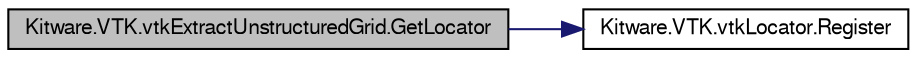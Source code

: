 digraph G
{
  bgcolor="transparent";
  edge [fontname="FreeSans",fontsize="10",labelfontname="FreeSans",labelfontsize="10"];
  node [fontname="FreeSans",fontsize="10",shape=record];
  rankdir="LR";
  Node1 [label="Kitware.VTK.vtkExtractUnstructuredGrid.GetLocator",height=0.2,width=0.4,color="black", fillcolor="grey75", style="filled" fontcolor="black"];
  Node1 -> Node2 [color="midnightblue",fontsize="10",style="solid",fontname="FreeSans"];
  Node2 [label="Kitware.VTK.vtkLocator.Register",height=0.2,width=0.4,color="black",URL="$class_kitware_1_1_v_t_k_1_1vtk_locator.html#a1d41d3cf6ba54b28db929828a193b3ac",tooltip="Handle the PointSet &lt;-&gt; Locator loop."];
}
